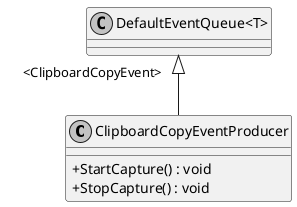 @startuml
skinparam monochrome true
skinparam ClassAttributeIconSize 0
class ClipboardCopyEventProducer {
    + StartCapture() : void
    + StopCapture() : void
}
class "DefaultEventQueue<T>" {
}
"DefaultEventQueue<T>" "     <ClipboardCopyEvent>" <|-- ClipboardCopyEventProducer

@enduml
